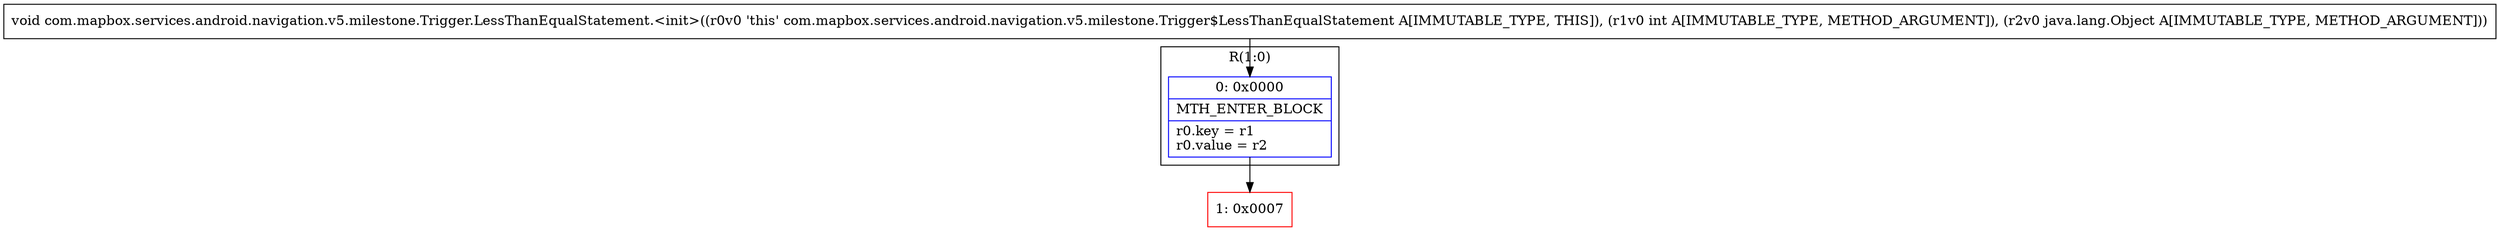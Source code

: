 digraph "CFG forcom.mapbox.services.android.navigation.v5.milestone.Trigger.LessThanEqualStatement.\<init\>(ILjava\/lang\/Object;)V" {
subgraph cluster_Region_2107071251 {
label = "R(1:0)";
node [shape=record,color=blue];
Node_0 [shape=record,label="{0\:\ 0x0000|MTH_ENTER_BLOCK\l|r0.key = r1\lr0.value = r2\l}"];
}
Node_1 [shape=record,color=red,label="{1\:\ 0x0007}"];
MethodNode[shape=record,label="{void com.mapbox.services.android.navigation.v5.milestone.Trigger.LessThanEqualStatement.\<init\>((r0v0 'this' com.mapbox.services.android.navigation.v5.milestone.Trigger$LessThanEqualStatement A[IMMUTABLE_TYPE, THIS]), (r1v0 int A[IMMUTABLE_TYPE, METHOD_ARGUMENT]), (r2v0 java.lang.Object A[IMMUTABLE_TYPE, METHOD_ARGUMENT])) }"];
MethodNode -> Node_0;
Node_0 -> Node_1;
}

